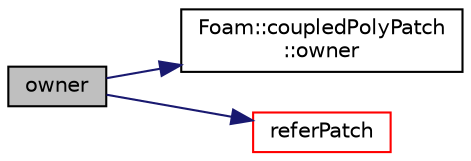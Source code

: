 digraph "owner"
{
  bgcolor="transparent";
  edge [fontname="Helvetica",fontsize="10",labelfontname="Helvetica",labelfontsize="10"];
  node [fontname="Helvetica",fontsize="10",shape=record];
  rankdir="LR";
  Node1 [label="owner",height=0.2,width=0.4,color="black", fillcolor="grey75", style="filled", fontcolor="black"];
  Node1 -> Node2 [color="midnightblue",fontsize="10",style="solid",fontname="Helvetica"];
  Node2 [label="Foam::coupledPolyPatch\l::owner",height=0.2,width=0.4,color="black",URL="$a00426.html#a3582563f80d5d14098b6b6462edd17a2",tooltip="Does this side own the patch ? "];
  Node1 -> Node3 [color="midnightblue",fontsize="10",style="solid",fontname="Helvetica"];
  Node3 [label="referPatch",height=0.2,width=0.4,color="red",URL="$a02023.html#a527c034f03187c71f20acf9255fb7781"];
}
